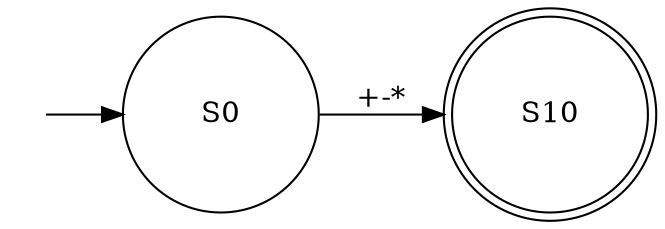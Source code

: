 digraph finite_state_machine {
rankdir=LR;


// Defining States
node [margin=2 fontsize=32 width=1.3 shape=circle]
node [shape = circle, label="S0", fontsize=14, fixedsize=true] S0;
node [shape = doublecircle, label="S10", fontsize=14] S10;

node [shape = point width=0.25 style=invis ] qi;
qi -> S0;

// Binary Operators
S0 -> S10   [ label = "+-*" ];
}
